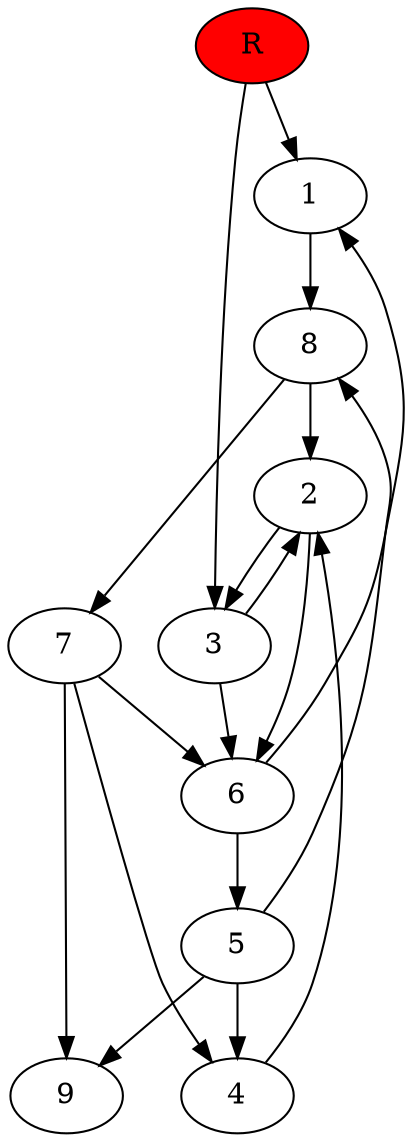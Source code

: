 digraph prb8859 {
	1
	2
	3
	4
	5
	6
	7
	8
	R [fillcolor="#ff0000" style=filled]
	1 -> 8
	2 -> 3
	2 -> 6
	3 -> 2
	3 -> 6
	4 -> 2
	5 -> 4
	5 -> 8
	5 -> 9
	6 -> 1
	6 -> 5
	7 -> 4
	7 -> 6
	7 -> 9
	8 -> 2
	8 -> 7
	R -> 1
	R -> 3
}
